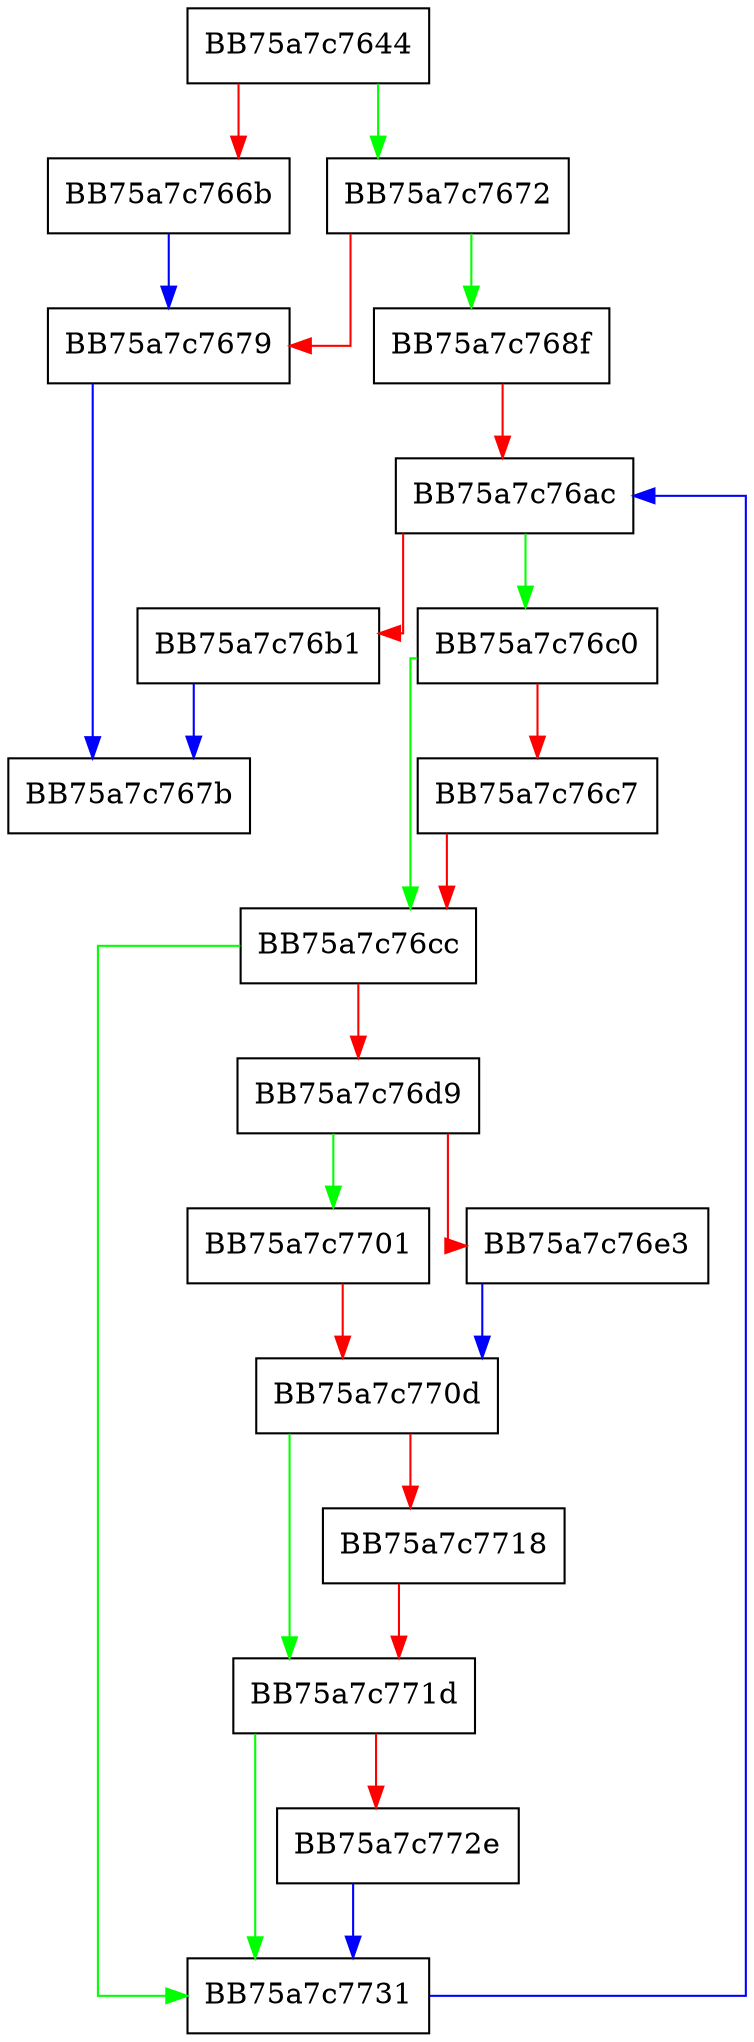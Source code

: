 digraph GetASROnlyPerRuleExclusions {
  node [shape="box"];
  graph [splines=ortho];
  BB75a7c7644 -> BB75a7c7672 [color="green"];
  BB75a7c7644 -> BB75a7c766b [color="red"];
  BB75a7c766b -> BB75a7c7679 [color="blue"];
  BB75a7c7672 -> BB75a7c768f [color="green"];
  BB75a7c7672 -> BB75a7c7679 [color="red"];
  BB75a7c7679 -> BB75a7c767b [color="blue"];
  BB75a7c768f -> BB75a7c76ac [color="red"];
  BB75a7c76ac -> BB75a7c76c0 [color="green"];
  BB75a7c76ac -> BB75a7c76b1 [color="red"];
  BB75a7c76b1 -> BB75a7c767b [color="blue"];
  BB75a7c76c0 -> BB75a7c76cc [color="green"];
  BB75a7c76c0 -> BB75a7c76c7 [color="red"];
  BB75a7c76c7 -> BB75a7c76cc [color="red"];
  BB75a7c76cc -> BB75a7c7731 [color="green"];
  BB75a7c76cc -> BB75a7c76d9 [color="red"];
  BB75a7c76d9 -> BB75a7c7701 [color="green"];
  BB75a7c76d9 -> BB75a7c76e3 [color="red"];
  BB75a7c76e3 -> BB75a7c770d [color="blue"];
  BB75a7c7701 -> BB75a7c770d [color="red"];
  BB75a7c770d -> BB75a7c771d [color="green"];
  BB75a7c770d -> BB75a7c7718 [color="red"];
  BB75a7c7718 -> BB75a7c771d [color="red"];
  BB75a7c771d -> BB75a7c7731 [color="green"];
  BB75a7c771d -> BB75a7c772e [color="red"];
  BB75a7c772e -> BB75a7c7731 [color="blue"];
  BB75a7c7731 -> BB75a7c76ac [color="blue"];
}